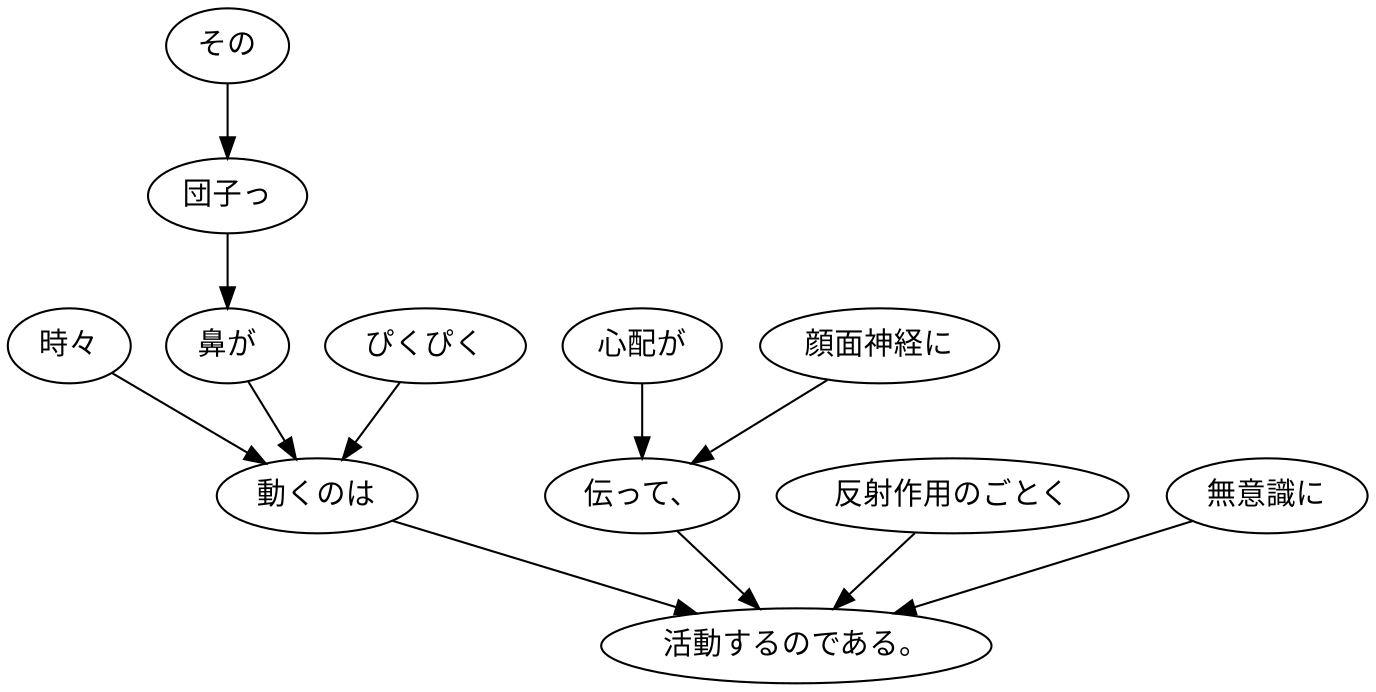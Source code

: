 digraph graph7392 {
	node0 [label="時々"];
	node1 [label="その"];
	node2 [label="団子っ"];
	node3 [label="鼻が"];
	node4 [label="ぴくぴく"];
	node5 [label="動くのは"];
	node6 [label="心配が"];
	node7 [label="顔面神経に"];
	node8 [label="伝って、"];
	node9 [label="反射作用のごとく"];
	node10 [label="無意識に"];
	node11 [label="活動するのである。"];
	node0 -> node5;
	node1 -> node2;
	node2 -> node3;
	node3 -> node5;
	node4 -> node5;
	node5 -> node11;
	node6 -> node8;
	node7 -> node8;
	node8 -> node11;
	node9 -> node11;
	node10 -> node11;
}
